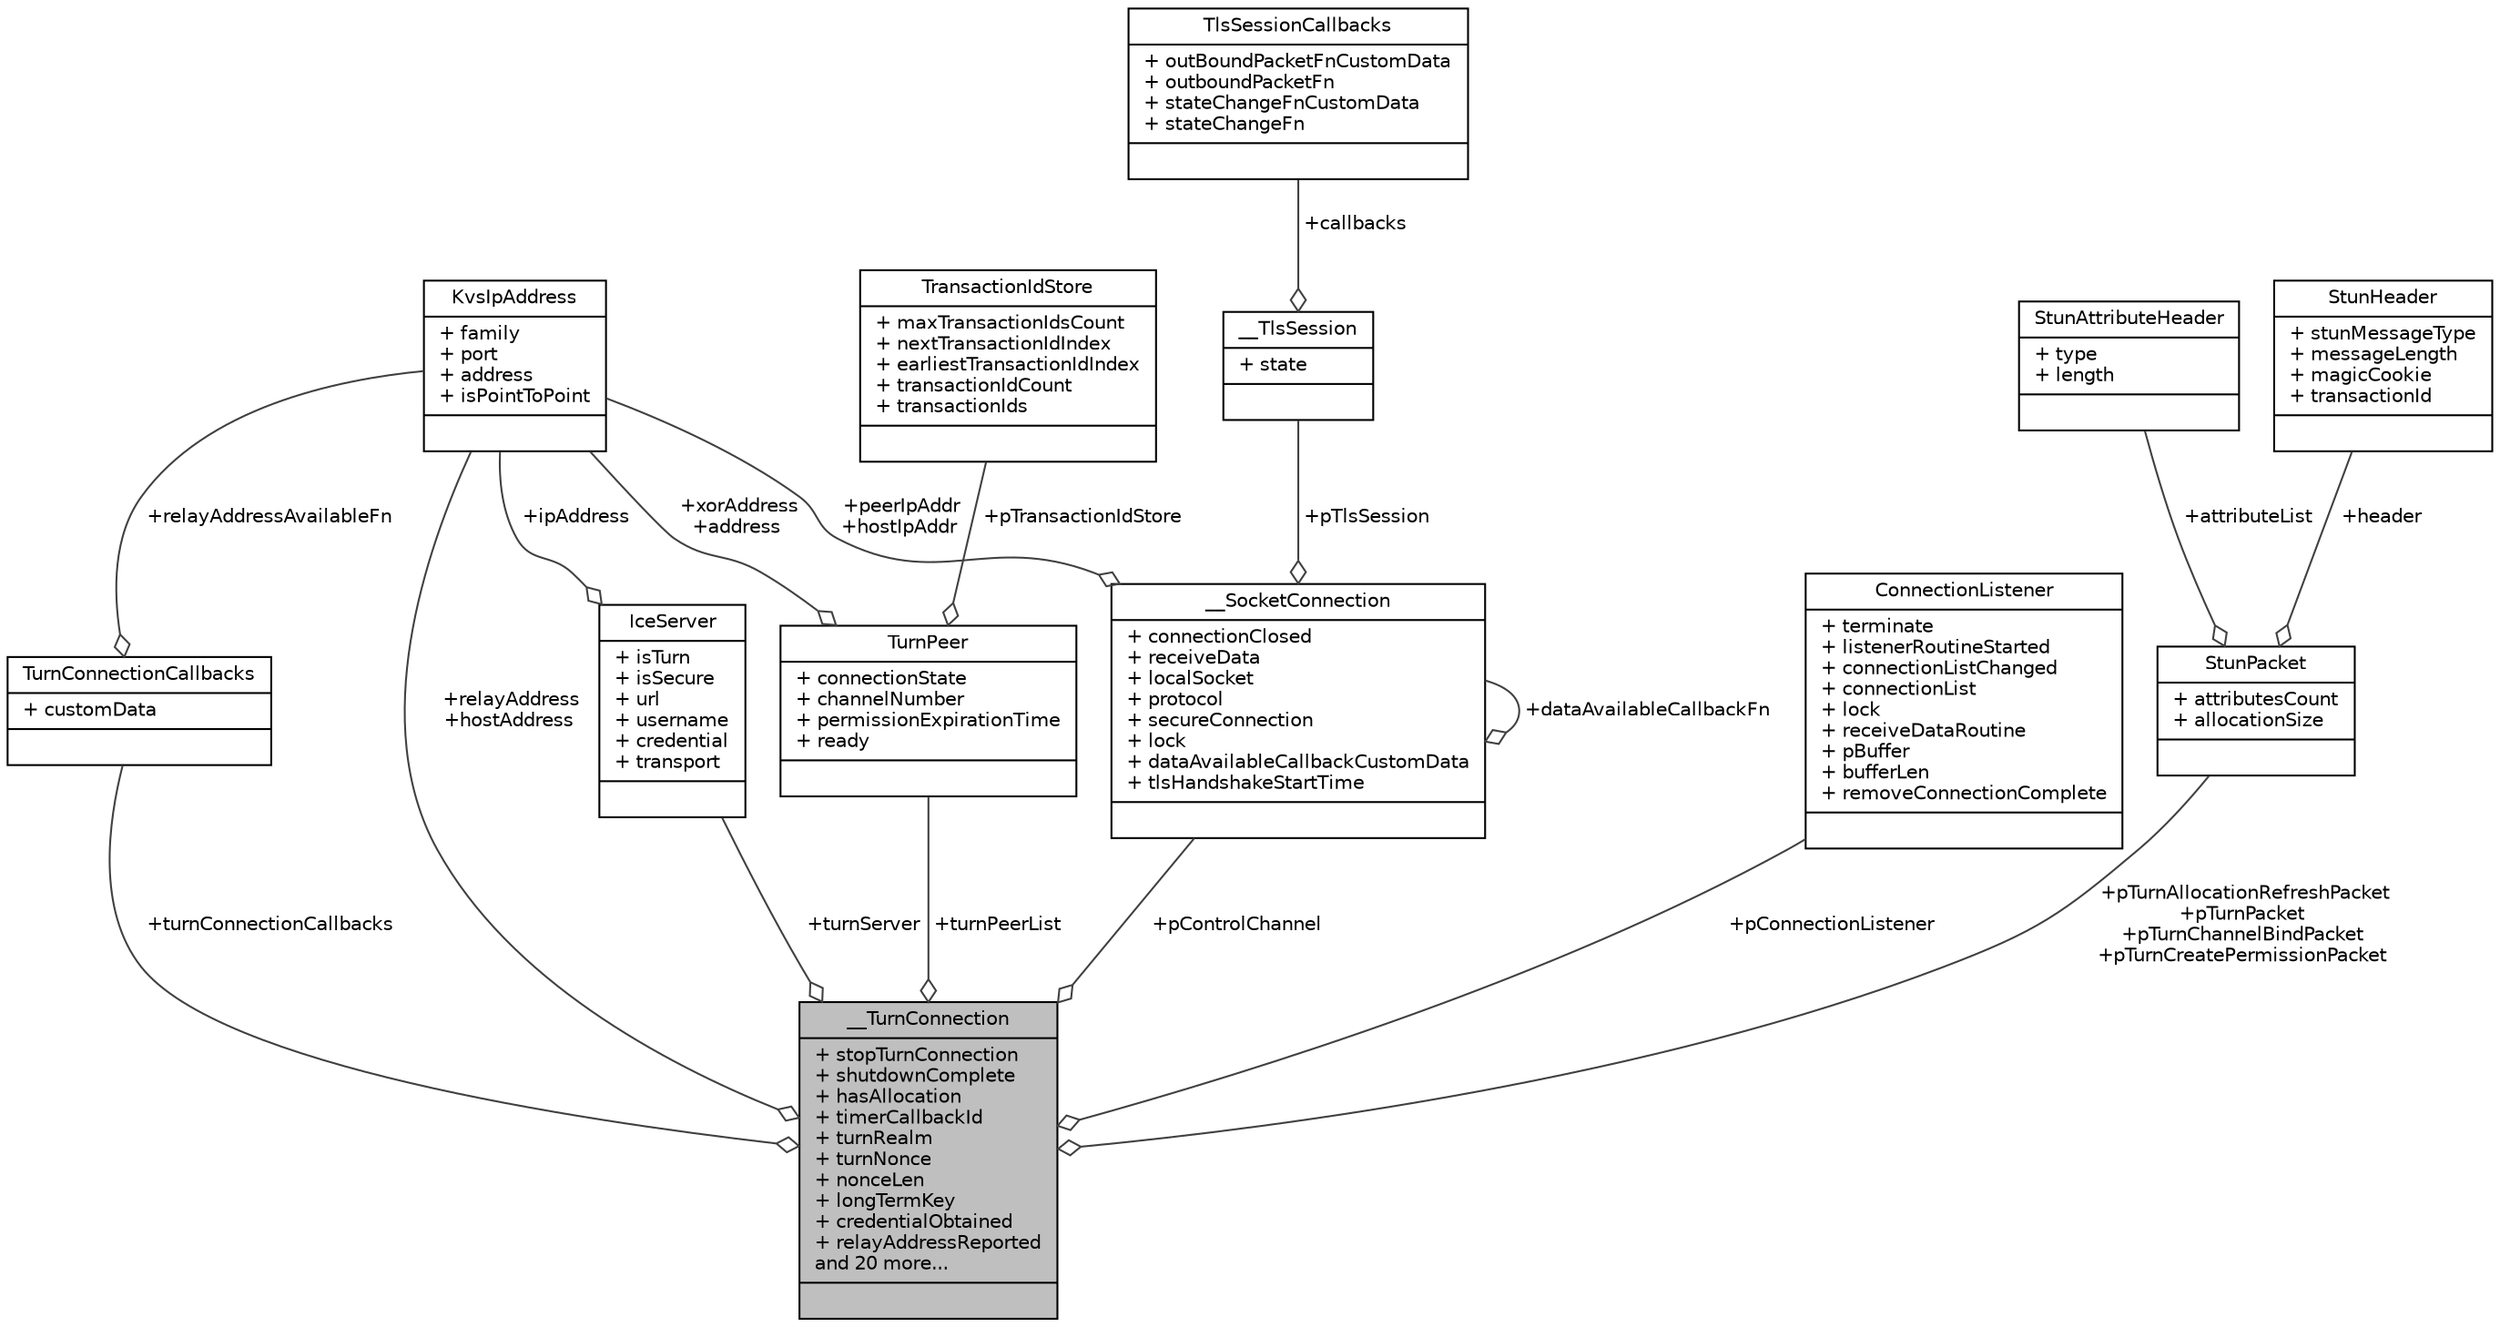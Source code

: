 digraph "__TurnConnection"
{
 // LATEX_PDF_SIZE
  edge [fontname="Helvetica",fontsize="10",labelfontname="Helvetica",labelfontsize="10"];
  node [fontname="Helvetica",fontsize="10",shape=record];
  Node1 [label="{__TurnConnection\n|+ stopTurnConnection\l+ shutdownComplete\l+ hasAllocation\l+ timerCallbackId\l+ turnRealm\l+ turnNonce\l+ nonceLen\l+ longTermKey\l+ credentialObtained\l+ relayAddressReported\land 20 more...\l|}",height=0.2,width=0.4,color="black", fillcolor="grey75", style="filled", fontcolor="black",tooltip=" "];
  Node2 -> Node1 [color="grey25",fontsize="10",style="solid",label=" +turnServer" ,arrowhead="odiamond",fontname="Helvetica"];
  Node2 [label="{IceServer\n|+ isTurn\l+ isSecure\l+ url\l+ username\l+ credential\l+ transport\l|}",height=0.2,width=0.4,color="black", fillcolor="white", style="filled",URL="$structIceServer.html",tooltip=" "];
  Node3 -> Node2 [color="grey25",fontsize="10",style="solid",label=" +ipAddress" ,arrowhead="odiamond",fontname="Helvetica"];
  Node3 [label="{KvsIpAddress\n|+ family\l+ port\l+ address\l+ isPointToPoint\l|}",height=0.2,width=0.4,color="black", fillcolor="white", style="filled",URL="$structKvsIpAddress.html",tooltip=" "];
  Node3 -> Node1 [color="grey25",fontsize="10",style="solid",label=" +relayAddress\n+hostAddress" ,arrowhead="odiamond",fontname="Helvetica"];
  Node4 -> Node1 [color="grey25",fontsize="10",style="solid",label=" +pConnectionListener" ,arrowhead="odiamond",fontname="Helvetica"];
  Node4 [label="{ConnectionListener\n|+ terminate\l+ listenerRoutineStarted\l+ connectionListChanged\l+ connectionList\l+ lock\l+ receiveDataRoutine\l+ pBuffer\l+ bufferLen\l+ removeConnectionComplete\l|}",height=0.2,width=0.4,color="black", fillcolor="white", style="filled",URL="$structConnectionListener.html",tooltip=" "];
  Node5 -> Node1 [color="grey25",fontsize="10",style="solid",label=" +pTurnAllocationRefreshPacket\n+pTurnPacket\n+pTurnChannelBindPacket\n+pTurnCreatePermissionPacket" ,arrowhead="odiamond",fontname="Helvetica"];
  Node5 [label="{StunPacket\n|+ attributesCount\l+ allocationSize\l|}",height=0.2,width=0.4,color="black", fillcolor="white", style="filled",URL="$structStunPacket.html",tooltip=" "];
  Node6 -> Node5 [color="grey25",fontsize="10",style="solid",label=" +header" ,arrowhead="odiamond",fontname="Helvetica"];
  Node6 [label="{StunHeader\n|+ stunMessageType\l+ messageLength\l+ magicCookie\l+ transactionId\l|}",height=0.2,width=0.4,color="black", fillcolor="white", style="filled",URL="$structStunHeader.html",tooltip=" "];
  Node7 -> Node5 [color="grey25",fontsize="10",style="solid",label=" +attributeList" ,arrowhead="odiamond",fontname="Helvetica"];
  Node7 [label="{StunAttributeHeader\n|+ type\l+ length\l|}",height=0.2,width=0.4,color="black", fillcolor="white", style="filled",URL="$structStunAttributeHeader.html",tooltip=" "];
  Node8 -> Node1 [color="grey25",fontsize="10",style="solid",label=" +turnPeerList" ,arrowhead="odiamond",fontname="Helvetica"];
  Node8 [label="{TurnPeer\n|+ connectionState\l+ channelNumber\l+ permissionExpirationTime\l+ ready\l|}",height=0.2,width=0.4,color="black", fillcolor="white", style="filled",URL="$structTurnPeer.html",tooltip=" "];
  Node3 -> Node8 [color="grey25",fontsize="10",style="solid",label=" +xorAddress\n+address" ,arrowhead="odiamond",fontname="Helvetica"];
  Node9 -> Node8 [color="grey25",fontsize="10",style="solid",label=" +pTransactionIdStore" ,arrowhead="odiamond",fontname="Helvetica"];
  Node9 [label="{TransactionIdStore\n|+ maxTransactionIdsCount\l+ nextTransactionIdIndex\l+ earliestTransactionIdIndex\l+ transactionIdCount\l+ transactionIds\l|}",height=0.2,width=0.4,color="black", fillcolor="white", style="filled",URL="$structTransactionIdStore.html",tooltip=" "];
  Node10 -> Node1 [color="grey25",fontsize="10",style="solid",label=" +pControlChannel" ,arrowhead="odiamond",fontname="Helvetica"];
  Node10 [label="{__SocketConnection\n|+ connectionClosed\l+ receiveData\l+ localSocket\l+ protocol\l+ secureConnection\l+ lock\l+ dataAvailableCallbackCustomData\l+ tlsHandshakeStartTime\l|}",height=0.2,width=0.4,color="black", fillcolor="white", style="filled",URL="$struct____SocketConnection.html",tooltip=" "];
  Node3 -> Node10 [color="grey25",fontsize="10",style="solid",label=" +peerIpAddr\n+hostIpAddr" ,arrowhead="odiamond",fontname="Helvetica"];
  Node10 -> Node10 [color="grey25",fontsize="10",style="solid",label=" +dataAvailableCallbackFn" ,arrowhead="odiamond",fontname="Helvetica"];
  Node11 -> Node10 [color="grey25",fontsize="10",style="solid",label=" +pTlsSession" ,arrowhead="odiamond",fontname="Helvetica"];
  Node11 [label="{__TlsSession\n|+ state\l|}",height=0.2,width=0.4,color="black", fillcolor="white", style="filled",URL="$struct____TlsSession.html",tooltip=" "];
  Node12 -> Node11 [color="grey25",fontsize="10",style="solid",label=" +callbacks" ,arrowhead="odiamond",fontname="Helvetica"];
  Node12 [label="{TlsSessionCallbacks\n|+ outBoundPacketFnCustomData\l+ outboundPacketFn\l+ stateChangeFnCustomData\l+ stateChangeFn\l|}",height=0.2,width=0.4,color="black", fillcolor="white", style="filled",URL="$structTlsSessionCallbacks.html",tooltip=" "];
  Node13 -> Node1 [color="grey25",fontsize="10",style="solid",label=" +turnConnectionCallbacks" ,arrowhead="odiamond",fontname="Helvetica"];
  Node13 [label="{TurnConnectionCallbacks\n|+ customData\l|}",height=0.2,width=0.4,color="black", fillcolor="white", style="filled",URL="$structTurnConnectionCallbacks.html",tooltip=" "];
  Node3 -> Node13 [color="grey25",fontsize="10",style="solid",label=" +relayAddressAvailableFn" ,arrowhead="odiamond",fontname="Helvetica"];
}
